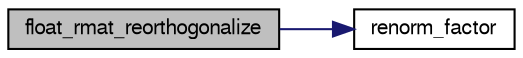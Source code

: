 digraph "float_rmat_reorthogonalize"
{
  edge [fontname="FreeSans",fontsize="10",labelfontname="FreeSans",labelfontsize="10"];
  node [fontname="FreeSans",fontsize="10",shape=record];
  rankdir="LR";
  Node1 [label="float_rmat_reorthogonalize",height=0.2,width=0.4,color="black", fillcolor="grey75", style="filled", fontcolor="black"];
  Node1 -> Node2 [color="midnightblue",fontsize="10",style="solid",fontname="FreeSans"];
  Node2 [label="renorm_factor",height=0.2,width=0.4,color="black", fillcolor="white", style="filled",URL="$pprz__algebra__float_8c.html#a25ae277549c4186c3a29e6414b42f2e3"];
}
